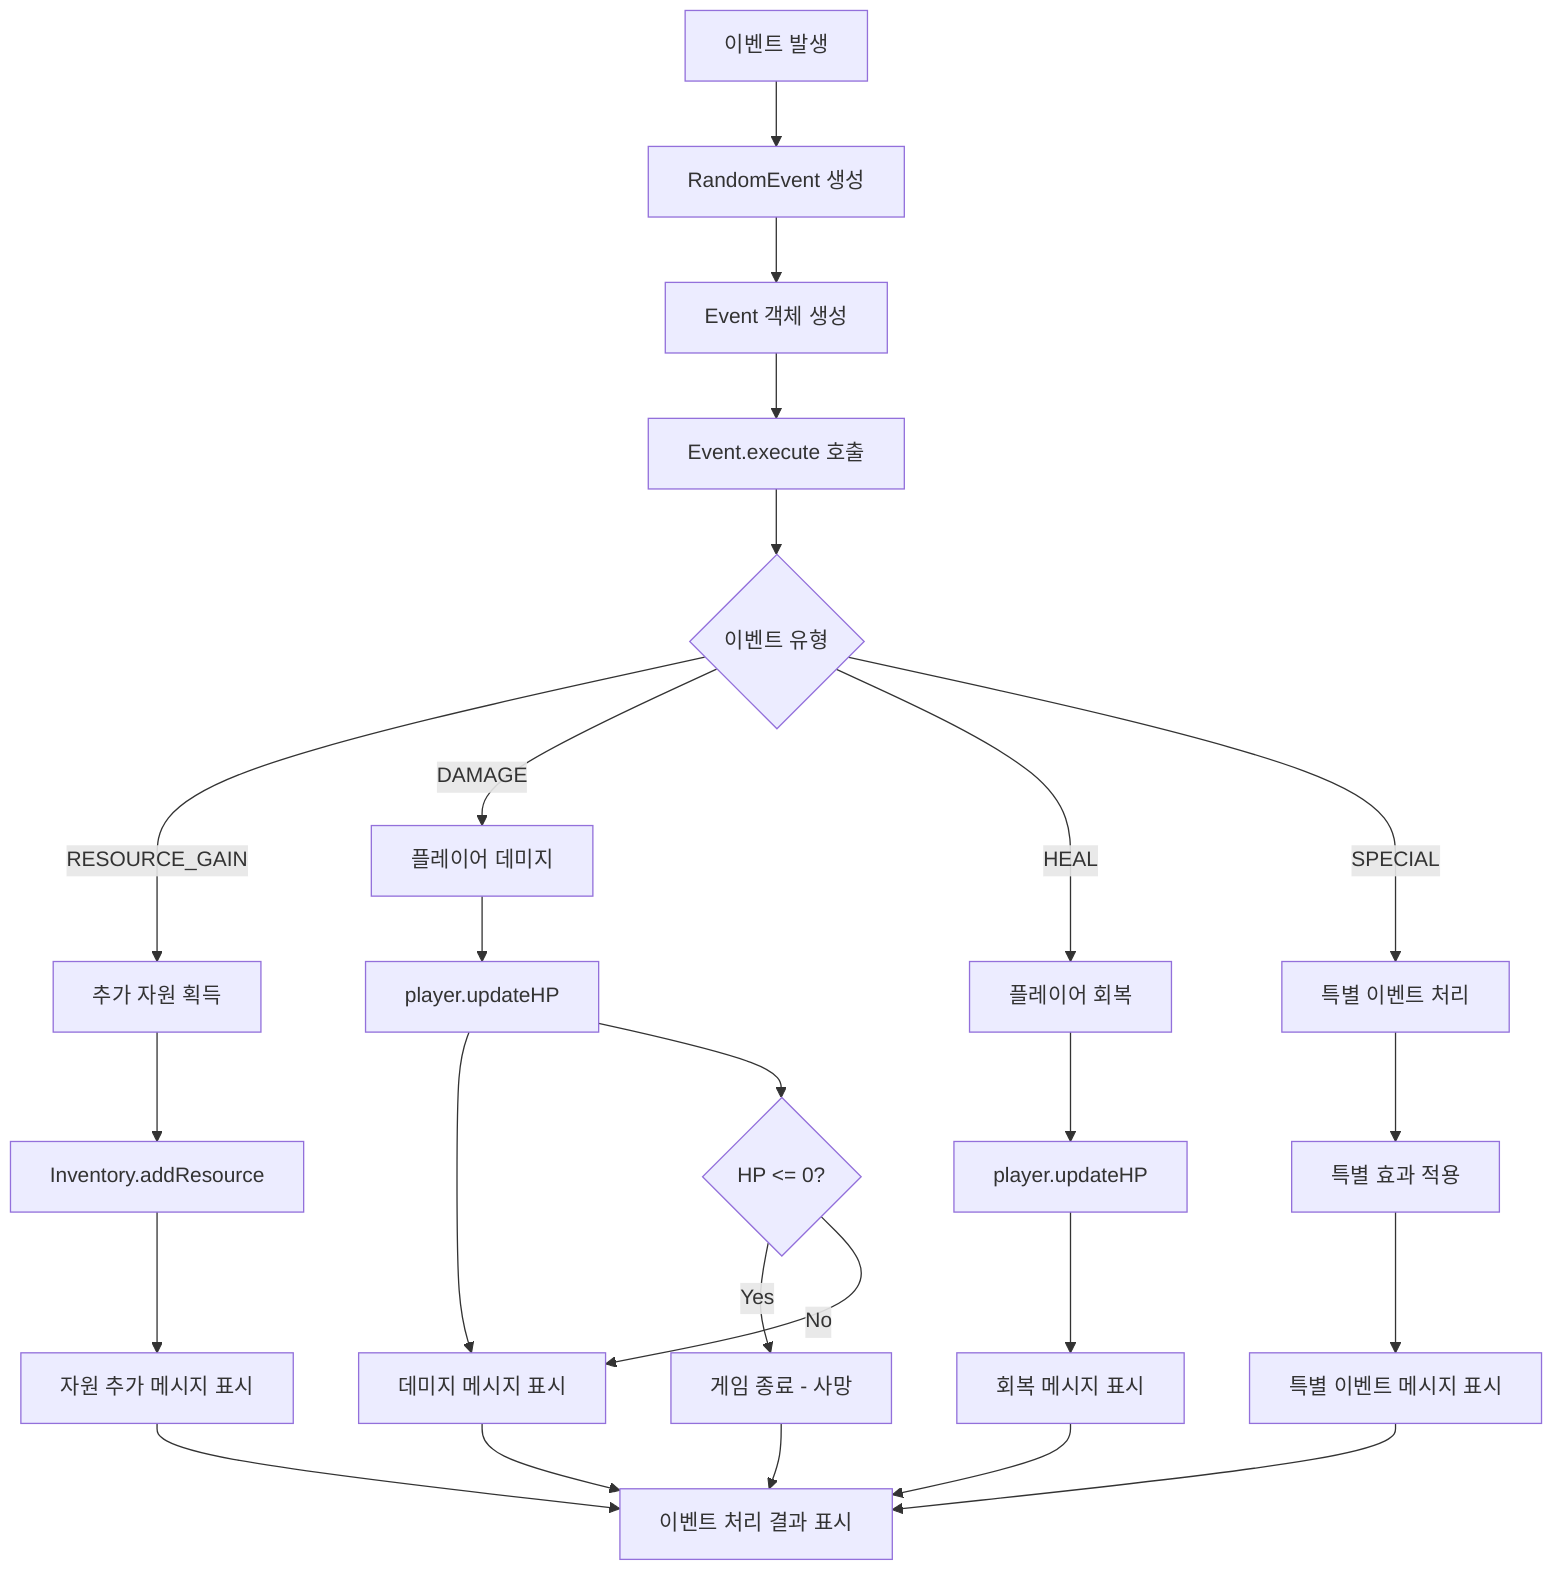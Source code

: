 flowchart TD
    A[이벤트 발생] --> B[RandomEvent 생성]
    B --> C[Event 객체 생성]
    C --> D[Event.execute 호출]
    D --> E{이벤트 유형}
    
    E -->|RESOURCE_GAIN| F1[추가 자원 획득]
    F1 --> F2[Inventory.addResource]
    F2 --> F3[자원 추가 메시지 표시]
    
    E -->|DAMAGE| G1[플레이어 데미지]
    G1 --> G2[player.updateHP]
    G2 --> G3[데미지 메시지 표시]
    G2 --> G4{HP <= 0?}
    G4 -->|Yes| G5[게임 종료 - 사망]
    G4 -->|No| G3
    
    E -->|HEAL| H1[플레이어 회복]
    H1 --> H2[player.updateHP]
    H2 --> H3[회복 메시지 표시]
    
    E -->|SPECIAL| I1[특별 이벤트 처리]
    I1 --> I2[특별 효과 적용]
    I2 --> I3[특별 이벤트 메시지 표시]
    
    F3 --> J[이벤트 처리 결과 표시]
    G3 --> J
    H3 --> J
    I3 --> J
    G5 --> J